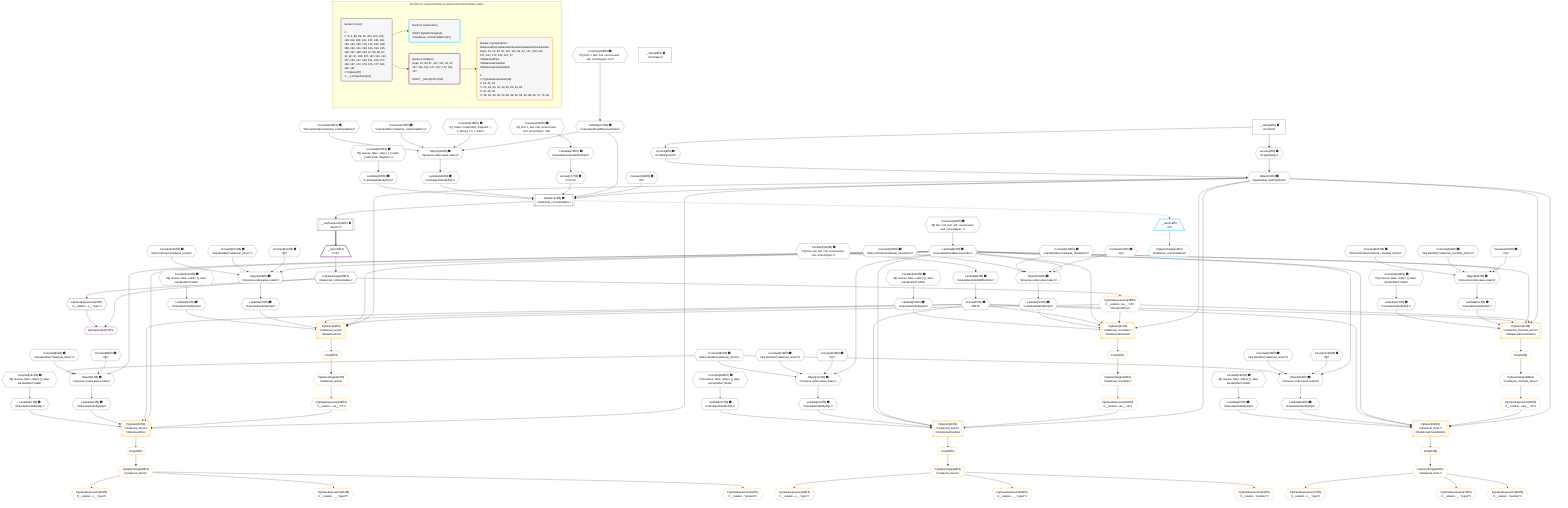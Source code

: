 %%{init: {'themeVariables': { 'fontSize': '12px'}}}%%
graph TD
    classDef path fill:#eee,stroke:#000,color:#000
    classDef plan fill:#fff,stroke-width:1px,color:#000
    classDef itemplan fill:#fff,stroke-width:2px,color:#000
    classDef unbatchedplan fill:#dff,stroke-width:1px,color:#000
    classDef sideeffectplan fill:#fcc,stroke-width:2px,color:#000
    classDef bucket fill:#f6f6f6,color:#000,stroke-width:2px,text-align:left


    %% plan dependencies
    PgSelect7[["PgSelect[7∈0] ➊<br />ᐸrelational_commentablesᐳ"]]:::plan
    Object10{{"Object[10∈0] ➊<br />ᐸ{pgSettings,withPgClient}ᐳ"}}:::plan
    Constant188{{"Constant[188∈0] ➊<br />ᐸ1ᐳ"}}:::plan
    Lambda174{{"Lambda[174∈0] ➊<br />ᐸcalculateShouldReverseOrderᐳ"}}:::plan
    Access177{{"Access[177∈0] ➊<br />ᐸ176.0ᐳ"}}:::plan
    Lambda182{{"Lambda[182∈0] ➊<br />ᐸcalculateOrderBySQLᐳ"}}:::plan
    Lambda187{{"Lambda[187∈0] ➊<br />ᐸcalculateOrderBySQLᐳ"}}:::plan
    Object10 & Constant188 & Lambda174 & Access177 & Lambda182 & Lambda187 --> PgSelect7
    Object91{{"Object[91∈0] ➊<br />ᐸ{reverse,orders,alias,codec}ᐳ"}}:::plan
    Lambda83{{"Lambda[83∈0] ➊<br />ᐸcalculateShouldReverseOrderᐳ"}}:::plan
    Constant88{{"Constant[88∈0] ➊<br />ᐸ[]ᐳ"}}:::plan
    Constant89{{"Constant[89∈0] ➊<br />ᐸsql.identifier(”relational_items”)ᐳ"}}:::plan
    Constant90{{"Constant[90∈0] ➊<br />ᐸRecordCodec(relational_items)ᐳ"}}:::plan
    Lambda83 & Constant88 & Constant89 & Constant90 --> Object91
    Object106{{"Object[106∈0] ➊<br />ᐸ{reverse,orders,alias,codec}ᐳ"}}:::plan
    Constant103{{"Constant[103∈0] ➊<br />ᐸ[]ᐳ"}}:::plan
    Constant104{{"Constant[104∈0] ➊<br />ᐸsql.identifier(”relational_posts”)ᐳ"}}:::plan
    Constant105{{"Constant[105∈0] ➊<br />ᐸRecordCodec(relational_posts)ᐳ"}}:::plan
    Lambda83 & Constant103 & Constant104 & Constant105 --> Object106
    Object121{{"Object[121∈0] ➊<br />ᐸ{reverse,orders,alias,codec}ᐳ"}}:::plan
    Constant118{{"Constant[118∈0] ➊<br />ᐸ[]ᐳ"}}:::plan
    Constant119{{"Constant[119∈0] ➊<br />ᐸsql.identifier(”relational_items”)ᐳ"}}:::plan
    Lambda83 & Constant118 & Constant119 & Constant90 --> Object121
    Object136{{"Object[136∈0] ➊<br />ᐸ{reverse,orders,alias,codec}ᐳ"}}:::plan
    Constant133{{"Constant[133∈0] ➊<br />ᐸ[]ᐳ"}}:::plan
    Constant134{{"Constant[134∈0] ➊<br />ᐸsql.identifier(”relational_checklists”)ᐳ"}}:::plan
    Constant135{{"Constant[135∈0] ➊<br />ᐸRecordCodec(relational_checklists)ᐳ"}}:::plan
    Lambda83 & Constant133 & Constant134 & Constant135 --> Object136
    Object151{{"Object[151∈0] ➊<br />ᐸ{reverse,orders,alias,codec}ᐳ"}}:::plan
    Constant148{{"Constant[148∈0] ➊<br />ᐸ[]ᐳ"}}:::plan
    Constant149{{"Constant[149∈0] ➊<br />ᐸsql.identifier(”relational_items”)ᐳ"}}:::plan
    Lambda83 & Constant148 & Constant149 & Constant90 --> Object151
    Object166{{"Object[166∈0] ➊<br />ᐸ{reverse,orders,alias,codec}ᐳ"}}:::plan
    Constant163{{"Constant[163∈0] ➊<br />ᐸ[]ᐳ"}}:::plan
    Constant164{{"Constant[164∈0] ➊<br />ᐸsql.identifier(”relational_checklist_items”)ᐳ"}}:::plan
    Constant165{{"Constant[165∈0] ➊<br />ᐸRecordCodec(relational_checklist_items)ᐳ"}}:::plan
    Lambda83 & Constant163 & Constant164 & Constant165 --> Object166
    Object181{{"Object[181∈0] ➊<br />ᐸ{reverse,orders,alias,codec}ᐳ"}}:::plan
    Constant178{{"Constant[178∈0] ➊<br />ᐸ[ { codec: Codec(int4), fragment: { n: [Array], f: 0, c: 198ᐳ"}}:::plan
    Constant179{{"Constant[179∈0] ➊<br />ᐸsql.identifier(”relational_commentables”)ᐳ"}}:::plan
    Constant180{{"Constant[180∈0] ➊<br />ᐸRecordCodec(relational_commentables)ᐳ"}}:::plan
    Lambda174 & Constant178 & Constant179 & Constant180 --> Object181
    Access8{{"Access[8∈0] ➊<br />ᐸ2.pgSettingsᐳ"}}:::plan
    Access9{{"Access[9∈0] ➊<br />ᐸ2.withPgClientᐳ"}}:::plan
    Access8 & Access9 --> Object10
    __Value2["__Value[2∈0] ➊<br />ᐸcontextᐳ"]:::plan
    __Value2 --> Access8
    __Value2 --> Access9
    __ListTransform11[["__ListTransform[11∈0] ➊<br />ᐸeach:7ᐳ"]]:::plan
    PgSelect7 --> __ListTransform11
    Constant189{{"Constant[189∈0] ➊<br />ᐸ§{ first: null, last: null, cursorLower: null, cursorUpper: ᐳ"}}:::plan
    Constant189 --> Lambda83
    Lambda86{{"Lambda[86∈0] ➊<br />ᐸcalculateLimitAndOffsetSQLᐳ"}}:::plan
    Constant190{{"Constant[190∈0] ➊<br />ᐸ§{ first: null, last: null, cursorLower: null, cursorUpper: ᐳ"}}:::plan
    Constant190 --> Lambda86
    Access87{{"Access[87∈0] ➊<br />ᐸ86.0ᐳ"}}:::plan
    Lambda86 --> Access87
    Lambda92{{"Lambda[92∈0] ➊<br />ᐸcalculateOrderBySQLᐳ"}}:::plan
    Object91 --> Lambda92
    Lambda97{{"Lambda[97∈0] ➊<br />ᐸcalculateOrderBySQLᐳ"}}:::plan
    Constant191{{"Constant[191∈0] ➊<br />ᐸ§{ reverse: false, orders: [], alias: sql.identifier(”relatiᐳ"}}:::plan
    Constant191 --> Lambda97
    Lambda107{{"Lambda[107∈0] ➊<br />ᐸcalculateOrderBySQLᐳ"}}:::plan
    Object106 --> Lambda107
    Lambda112{{"Lambda[112∈0] ➊<br />ᐸcalculateOrderBySQLᐳ"}}:::plan
    Constant192{{"Constant[192∈0] ➊<br />ᐸ§{ reverse: false, orders: [], alias: sql.identifier(”relatiᐳ"}}:::plan
    Constant192 --> Lambda112
    Lambda122{{"Lambda[122∈0] ➊<br />ᐸcalculateOrderBySQLᐳ"}}:::plan
    Object121 --> Lambda122
    Lambda127{{"Lambda[127∈0] ➊<br />ᐸcalculateOrderBySQLᐳ"}}:::plan
    Constant193{{"Constant[193∈0] ➊<br />ᐸ§{ reverse: false, orders: [], alias: sql.identifier(”relatiᐳ"}}:::plan
    Constant193 --> Lambda127
    Lambda137{{"Lambda[137∈0] ➊<br />ᐸcalculateOrderBySQLᐳ"}}:::plan
    Object136 --> Lambda137
    Lambda142{{"Lambda[142∈0] ➊<br />ᐸcalculateOrderBySQLᐳ"}}:::plan
    Constant194{{"Constant[194∈0] ➊<br />ᐸ§{ reverse: false, orders: [], alias: sql.identifier(”relatiᐳ"}}:::plan
    Constant194 --> Lambda142
    Lambda152{{"Lambda[152∈0] ➊<br />ᐸcalculateOrderBySQLᐳ"}}:::plan
    Object151 --> Lambda152
    Lambda157{{"Lambda[157∈0] ➊<br />ᐸcalculateOrderBySQLᐳ"}}:::plan
    Constant195{{"Constant[195∈0] ➊<br />ᐸ§{ reverse: false, orders: [], alias: sql.identifier(”relatiᐳ"}}:::plan
    Constant195 --> Lambda157
    Lambda167{{"Lambda[167∈0] ➊<br />ᐸcalculateOrderBySQLᐳ"}}:::plan
    Object166 --> Lambda167
    Lambda172{{"Lambda[172∈0] ➊<br />ᐸcalculateOrderBySQLᐳ"}}:::plan
    Constant196{{"Constant[196∈0] ➊<br />ᐸ§{ reverse: false, orders: [], alias: sql.identifier(”relatiᐳ"}}:::plan
    Constant196 --> Lambda172
    Constant198{{"Constant[198∈0] ➊<br />ᐸ§{ first: 1, last: null, cursorLower: null, cursorUpper: nulᐳ"}}:::plan
    Constant198 --> Lambda174
    Lambda176{{"Lambda[176∈0] ➊<br />ᐸcalculateLimitAndOffsetSQLᐳ"}}:::plan
    Constant199{{"Constant[199∈0] ➊<br />ᐸ§{ first: 1, last: null, cursorLower: null, cursorUpper: nulᐳ"}}:::plan
    Constant199 --> Lambda176
    Lambda176 --> Access177
    Object181 --> Lambda182
    Constant197{{"Constant[197∈0] ➊<br />ᐸ§{ reverse: false, orders: [ { codec: Codec(int4), fragment:ᐳ"}}:::plan
    Constant197 --> Lambda187
    __Value4["__Value[4∈0] ➊<br />ᐸrootValueᐳ"]:::plan
    __Item12[/"__Item[12∈1]<br />ᐸ7ᐳ"\]:::itemplan
    PgSelect7 -.-> __Item12
    PgSelectSingle13{{"PgSelectSingle[13∈1]<br />ᐸrelational_commentablesᐳ"}}:::plan
    __Item12 --> PgSelectSingle13
    PgPolymorphic17{{"PgPolymorphic[17∈2]"}}:::plan
    PgSelectSingle15{{"PgSelectSingle[15∈2]<br />ᐸrelational_commentablesᐳ"}}:::plan
    PgClassExpression16{{"PgClassExpression[16∈2]<br />ᐸ__relation...s__.”type”ᐳ"}}:::plan
    PgSelectSingle15 & PgClassExpression16 --> PgPolymorphic17
    __Item14[/"__Item[14∈2]<br />ᐸ11ᐳ"\]:::itemplan
    __ListTransform11 ==> __Item14
    __Item14 --> PgSelectSingle15
    PgSelectSingle15 --> PgClassExpression16
    PgSelect19[["PgSelect[19∈3]<br />ᐸrelational_postsᐳ<br />ᐳRelationalPost"]]:::plan
    PgClassExpression18{{"PgClassExpression[18∈3]<br />ᐸ__relation...les__.”id”ᐳ<br />ᐳRelationalPost"}}:::plan
    Object10 & PgClassExpression18 & Lambda83 & Access87 & Lambda107 & Lambda112 --> PgSelect19
    PgSelect26[["PgSelect[26∈3]<br />ᐸrelational_itemsᐳ<br />ᐳRelationalPost"]]:::plan
    PgClassExpression25{{"PgClassExpression[25∈3]<br />ᐸ__relation...sts__.”id”ᐳ"}}:::plan
    Object10 & PgClassExpression25 & Lambda83 & Access87 & Lambda92 & Lambda97 --> PgSelect26
    PgSelect41[["PgSelect[41∈3]<br />ᐸrelational_checklistsᐳ<br />ᐳRelationalChecklist"]]:::plan
    Object10 & PgClassExpression18 & Lambda83 & Access87 & Lambda137 & Lambda142 --> PgSelect41
    PgSelect46[["PgSelect[46∈3]<br />ᐸrelational_itemsᐳ<br />ᐳRelationalChecklist"]]:::plan
    PgClassExpression45{{"PgClassExpression[45∈3]<br />ᐸ__relation...sts__.”id”ᐳ"}}:::plan
    Object10 & PgClassExpression45 & Lambda83 & Access87 & Lambda122 & Lambda127 --> PgSelect46
    PgSelect61[["PgSelect[61∈3]<br />ᐸrelational_checklist_itemsᐳ<br />ᐳRelationalChecklistItem"]]:::plan
    Object10 & PgClassExpression18 & Lambda83 & Access87 & Lambda167 & Lambda172 --> PgSelect61
    PgSelect66[["PgSelect[66∈3]<br />ᐸrelational_itemsᐳ<br />ᐳRelationalChecklistItem"]]:::plan
    PgClassExpression65{{"PgClassExpression[65∈3]<br />ᐸ__relation...ems__.”id”ᐳ"}}:::plan
    Object10 & PgClassExpression65 & Lambda83 & Access87 & Lambda152 & Lambda157 --> PgSelect66
    PgSelectSingle15 --> PgClassExpression18
    First23{{"First[23∈3]"}}:::plan
    PgSelect19 --> First23
    PgSelectSingle24{{"PgSelectSingle[24∈3]<br />ᐸrelational_postsᐳ"}}:::plan
    First23 --> PgSelectSingle24
    PgSelectSingle24 --> PgClassExpression25
    First28{{"First[28∈3]"}}:::plan
    PgSelect26 --> First28
    PgSelectSingle29{{"PgSelectSingle[29∈3]<br />ᐸrelational_itemsᐳ"}}:::plan
    First28 --> PgSelectSingle29
    PgClassExpression30{{"PgClassExpression[30∈3]<br />ᐸ__relation...s__.”type”ᐳ"}}:::plan
    PgSelectSingle29 --> PgClassExpression30
    PgClassExpression35{{"PgClassExpression[35∈3]<br />ᐸ__relation...__.”type2”ᐳ"}}:::plan
    PgSelectSingle29 --> PgClassExpression35
    PgClassExpression40{{"PgClassExpression[40∈3]<br />ᐸ__relation...”position”ᐳ"}}:::plan
    PgSelectSingle29 --> PgClassExpression40
    First43{{"First[43∈3]"}}:::plan
    PgSelect41 --> First43
    PgSelectSingle44{{"PgSelectSingle[44∈3]<br />ᐸrelational_checklistsᐳ"}}:::plan
    First43 --> PgSelectSingle44
    PgSelectSingle44 --> PgClassExpression45
    First48{{"First[48∈3]"}}:::plan
    PgSelect46 --> First48
    PgSelectSingle49{{"PgSelectSingle[49∈3]<br />ᐸrelational_itemsᐳ"}}:::plan
    First48 --> PgSelectSingle49
    PgClassExpression50{{"PgClassExpression[50∈3]<br />ᐸ__relation...s__.”type”ᐳ"}}:::plan
    PgSelectSingle49 --> PgClassExpression50
    PgClassExpression55{{"PgClassExpression[55∈3]<br />ᐸ__relation...__.”type2”ᐳ"}}:::plan
    PgSelectSingle49 --> PgClassExpression55
    PgClassExpression60{{"PgClassExpression[60∈3]<br />ᐸ__relation...”position”ᐳ"}}:::plan
    PgSelectSingle49 --> PgClassExpression60
    First63{{"First[63∈3]"}}:::plan
    PgSelect61 --> First63
    PgSelectSingle64{{"PgSelectSingle[64∈3]<br />ᐸrelational_checklist_itemsᐳ"}}:::plan
    First63 --> PgSelectSingle64
    PgSelectSingle64 --> PgClassExpression65
    First68{{"First[68∈3]"}}:::plan
    PgSelect66 --> First68
    PgSelectSingle69{{"PgSelectSingle[69∈3]<br />ᐸrelational_itemsᐳ"}}:::plan
    First68 --> PgSelectSingle69
    PgClassExpression70{{"PgClassExpression[70∈3]<br />ᐸ__relation...s__.”type”ᐳ"}}:::plan
    PgSelectSingle69 --> PgClassExpression70
    PgClassExpression75{{"PgClassExpression[75∈3]<br />ᐸ__relation...__.”type2”ᐳ"}}:::plan
    PgSelectSingle69 --> PgClassExpression75
    PgClassExpression80{{"PgClassExpression[80∈3]<br />ᐸ__relation...”position”ᐳ"}}:::plan
    PgSelectSingle69 --> PgClassExpression80

    %% define steps

    subgraph "Buckets for queries/interfaces-relational/commentables-simple"
    Bucket0("Bucket 0 (root)<br /><br />1: <br />ᐳ: 8, 9, 88, 89, 90, 103, 104, 105, 118, 119, 133, 134, 135, 148, 149, 163, 164, 165, 178, 179, 180, 188, 189, 190, 191, 192, 193, 194, 195, 196, 197, 198, 199, 10, 83, 86, 87, 91, 92, 97, 106, 107, 112, 121, 122, 127, 136, 137, 142, 151, 152, 157, 166, 167, 172, 174, 176, 177, 181, 182, 187<br />2: PgSelect[7]<br />3: __ListTransform[11]"):::bucket
    classDef bucket0 stroke:#696969
    class Bucket0,__Value2,__Value4,PgSelect7,Access8,Access9,Object10,__ListTransform11,Lambda83,Lambda86,Access87,Constant88,Constant89,Constant90,Object91,Lambda92,Lambda97,Constant103,Constant104,Constant105,Object106,Lambda107,Lambda112,Constant118,Constant119,Object121,Lambda122,Lambda127,Constant133,Constant134,Constant135,Object136,Lambda137,Lambda142,Constant148,Constant149,Object151,Lambda152,Lambda157,Constant163,Constant164,Constant165,Object166,Lambda167,Lambda172,Lambda174,Lambda176,Access177,Constant178,Constant179,Constant180,Object181,Lambda182,Lambda187,Constant188,Constant189,Constant190,Constant191,Constant192,Constant193,Constant194,Constant195,Constant196,Constant197,Constant198,Constant199 bucket0
    Bucket1("Bucket 1 (subroutine)<br /><br />ROOT PgSelectSingle{1}ᐸrelational_commentablesᐳ[13]"):::bucket
    classDef bucket1 stroke:#00bfff
    class Bucket1,__Item12,PgSelectSingle13 bucket1
    Bucket2("Bucket 2 (listItem)<br />Deps: 10, 83, 87, 107, 112, 92, 97, 137, 142, 122, 127, 167, 172, 152, 157<br /><br />ROOT __Item{2}ᐸ11ᐳ[14]"):::bucket
    classDef bucket2 stroke:#7f007f
    class Bucket2,__Item14,PgSelectSingle15,PgClassExpression16,PgPolymorphic17 bucket2
    Bucket3("Bucket 3 (polymorphic)<br />RelationalPost,RelationalChecklist,RelationalChecklistItem<br />Deps: 15, 10, 83, 87, 107, 112, 92, 97, 137, 142, 122, 127, 167, 172, 152, 157, 17<br />ᐳRelationalPost<br />ᐳRelationalChecklist<br />ᐳRelationalChecklistItem<br /><br />1: <br />ᐳ: PgClassExpression[18]<br />2: 19, 41, 61<br />ᐳ: 23, 24, 25, 43, 44, 45, 63, 64, 65<br />3: 26, 46, 66<br />ᐳ: 28, 29, 30, 35, 40, 48, 49, 50, 55, 60, 68, 69, 70, 75, 80"):::bucket
    classDef bucket3 stroke:#ffa500
    class Bucket3,PgClassExpression18,PgSelect19,First23,PgSelectSingle24,PgClassExpression25,PgSelect26,First28,PgSelectSingle29,PgClassExpression30,PgClassExpression35,PgClassExpression40,PgSelect41,First43,PgSelectSingle44,PgClassExpression45,PgSelect46,First48,PgSelectSingle49,PgClassExpression50,PgClassExpression55,PgClassExpression60,PgSelect61,First63,PgSelectSingle64,PgClassExpression65,PgSelect66,First68,PgSelectSingle69,PgClassExpression70,PgClassExpression75,PgClassExpression80 bucket3
    Bucket0 --> Bucket1 & Bucket2
    Bucket2 --> Bucket3
    end